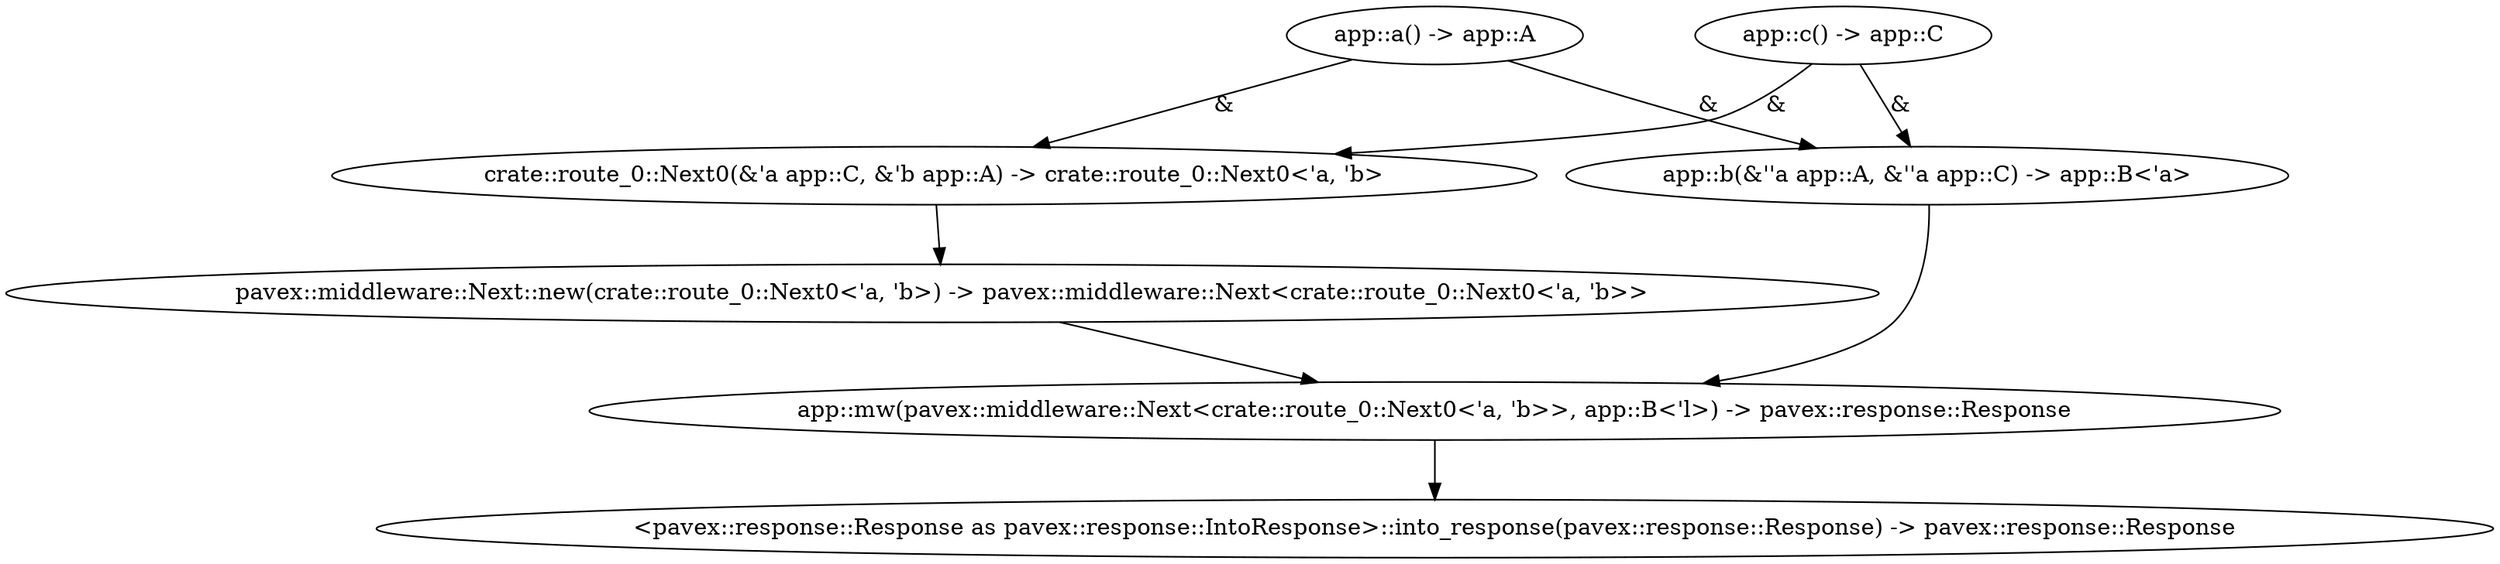 digraph "GET /home - 0" {
    0 [ label = "app::mw(pavex::middleware::Next<crate::route_0::Next0<'a, 'b>>, app::B<'l>) -> pavex::response::Response"]
    1 [ label = "pavex::middleware::Next::new(crate::route_0::Next0<'a, 'b>) -> pavex::middleware::Next<crate::route_0::Next0<'a, 'b>>"]
    2 [ label = "app::b(&''a app::A, &''a app::C) -> app::B<'a>"]
    3 [ label = "app::a() -> app::A"]
    4 [ label = "app::c() -> app::C"]
    5 [ label = "crate::route_0::Next0(&'a app::C, &'b app::A) -> crate::route_0::Next0<'a, 'b>"]
    6 [ label = "<pavex::response::Response as pavex::response::IntoResponse>::into_response(pavex::response::Response) -> pavex::response::Response"]
    2 -> 0 [ ]
    4 -> 2 [ label = "&"]
    3 -> 2 [ label = "&"]
    1 -> 0 [ ]
    5 -> 1 [ ]
    3 -> 5 [ label = "&"]
    4 -> 5 [ label = "&"]
    0 -> 6 [ ]
}

digraph "GET /home - 1" {
    0 [ label = "app::handler(&app::A, &app::C) -> pavex::response::Response"]
    1 [ label = "&app::C"]
    3 [ label = "<pavex::response::Response as pavex::response::IntoResponse>::into_response(pavex::response::Response) -> pavex::response::Response"]
    4 [ label = "&app::A"]
    1 -> 0 [ ]
    0 -> 3 [ ]
    4 -> 0 [ ]
}

digraph "* /home - 0" {
    0 [ label = "app::mw(pavex::middleware::Next<crate::route_1::Next0<'a>>, app::B<'l>) -> pavex::response::Response"]
    1 [ label = "pavex::middleware::Next::new(crate::route_1::Next0<'a>) -> pavex::middleware::Next<crate::route_1::Next0<'a>>"]
    2 [ label = "app::b(&''a app::A, &''a app::C) -> app::B<'a>"]
    3 [ label = "app::a() -> app::A"]
    4 [ label = "app::c() -> app::C"]
    5 [ label = "crate::route_1::Next0(&'a pavex::router::AllowedMethods) -> crate::route_1::Next0<'a>"]
    7 [ label = "<pavex::response::Response as pavex::response::IntoResponse>::into_response(pavex::response::Response) -> pavex::response::Response"]
    8 [ label = "&pavex::router::AllowedMethods"]
    2 -> 0 [ ]
    4 -> 2 [ label = "&"]
    3 -> 2 [ label = "&"]
    1 -> 0 [ ]
    5 -> 1 [ ]
    0 -> 7 [ ]
    8 -> 5 [ ]
}

digraph "* /home - 1" {
    0 [ label = "pavex::router::default_fallback(&pavex::router::AllowedMethods) -> pavex::response::Response"]
    2 [ label = "<pavex::response::Response as pavex::response::IntoResponse>::into_response(pavex::response::Response) -> pavex::response::Response"]
    3 [ label = "&pavex::router::AllowedMethods"]
    0 -> 2 [ ]
    3 -> 0 [ ]
}

digraph app_state {
    0 [ label = "crate::ApplicationState() -> crate::ApplicationState"]
}